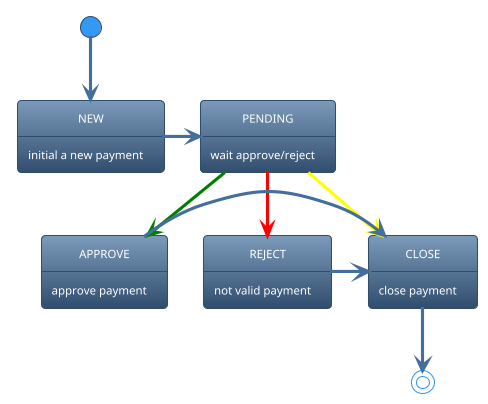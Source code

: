 @startuml
!theme spacelab

NEW : initial a new payment
PENDING: wait approve/reject
APPROVE: approve payment
REJECT: not valid payment
CLOSE: close payment

[*] --> NEW

NEW -> PENDING

PENDING --[#green]> APPROVE
PENDING --[#red]> REJECT
PENDING --[#yellow]> CLOSE

APPROVE -> CLOSE
REJECT -> CLOSE

CLOSE --> [*]

@enduml
